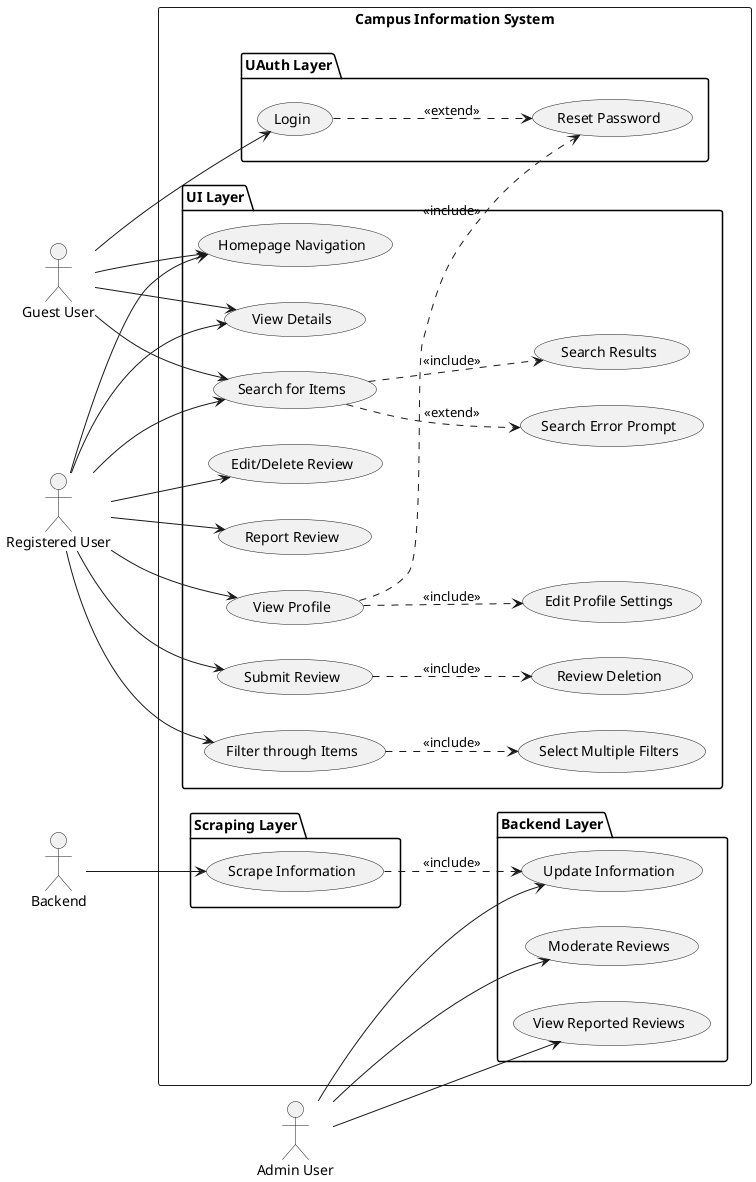 @startuml UML_Diagram
' go here to render the diagram - https://www.planttext.com/

left to right direction

' define actors
actor "Guest User" as Guest
actor "Registered User" as RegUser
actor "Admin User" as Admin
actor "Backend" as Backend

' define subject and scope
rectangle "Campus Information System" {
  ' UI layer
  package "UI Layer" {
      usecase "Homepage Navigation" as UC9
      usecase "Search for Items" as UC2
      usecase "Search Error Prompt" as UC14
      usecase "Search Results" as UC15
      usecase "Filter through Items" as UC13
      usecase "Select Multiple Filters" as UC16
      usecase "View Details" as UC3
      usecase "Submit Review" as UC4
      usecase "Review Deletion" as UC17
      usecase "Edit/Delete Review" as UC5
      usecase "Report Review" as UC6
      usecase "View Profile" as UC20
      usecase "Edit Profile Settings" as UC7
  }
  
  ' auth layer
  package "UAuth Layer" {
      usecase "Login" as UC1
      usecase "Reset Password" as UC8
  }
  
  ' backend layer
  package "Backend Layer" {
      usecase "View Reported Reviews" as UC11
      usecase "Moderate Reviews" as UC12
      usecase "Update Information" as UC21
  }
  
  ' scraping layer
  package "Scraping Layer" {
      usecase "Scrape Information" as UC10
  }
}

' relationships
UC2 ..> UC14 : <<extend>>
UC2 ..> UC15 : <<include>>
UC13 ..> UC16 : <<include>>
UC1 ..> UC8 : <<extend>>
UC20 ..> UC7 : <<include>>
UC4 ..> UC17 : <<include>>
UC20 ..> UC8 : <<include>>
UC10 ..> UC21 : <<include>>

' guest user connections
Guest --> UC1
Guest --> UC2
Guest --> UC3
Guest --> UC9

' registered user connections
RegUser --> UC2
RegUser --> UC13
RegUser --> UC3
RegUser --> UC4
RegUser --> UC5
RegUser --> UC6
RegUser --> UC20
RegUser --> UC9

' admin user connections
Admin --> UC11
Admin --> UC12
Admin --> UC21

' backend connections
Backend --> UC10

@enduml